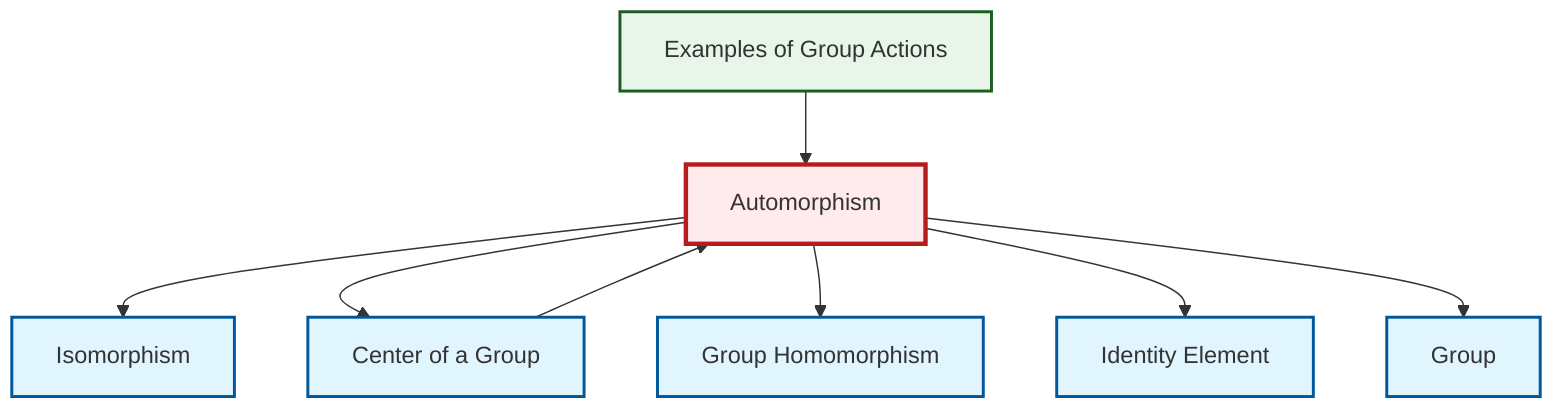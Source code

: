 graph TD
    classDef definition fill:#e1f5fe,stroke:#01579b,stroke-width:2px
    classDef theorem fill:#f3e5f5,stroke:#4a148c,stroke-width:2px
    classDef axiom fill:#fff3e0,stroke:#e65100,stroke-width:2px
    classDef example fill:#e8f5e9,stroke:#1b5e20,stroke-width:2px
    classDef current fill:#ffebee,stroke:#b71c1c,stroke-width:3px
    def-automorphism["Automorphism"]:::definition
    def-group["Group"]:::definition
    def-homomorphism["Group Homomorphism"]:::definition
    ex-group-action-examples["Examples of Group Actions"]:::example
    def-isomorphism["Isomorphism"]:::definition
    def-center-of-group["Center of a Group"]:::definition
    def-identity-element["Identity Element"]:::definition
    def-center-of-group --> def-automorphism
    ex-group-action-examples --> def-automorphism
    def-automorphism --> def-isomorphism
    def-automorphism --> def-center-of-group
    def-automorphism --> def-homomorphism
    def-automorphism --> def-identity-element
    def-automorphism --> def-group
    class def-automorphism current